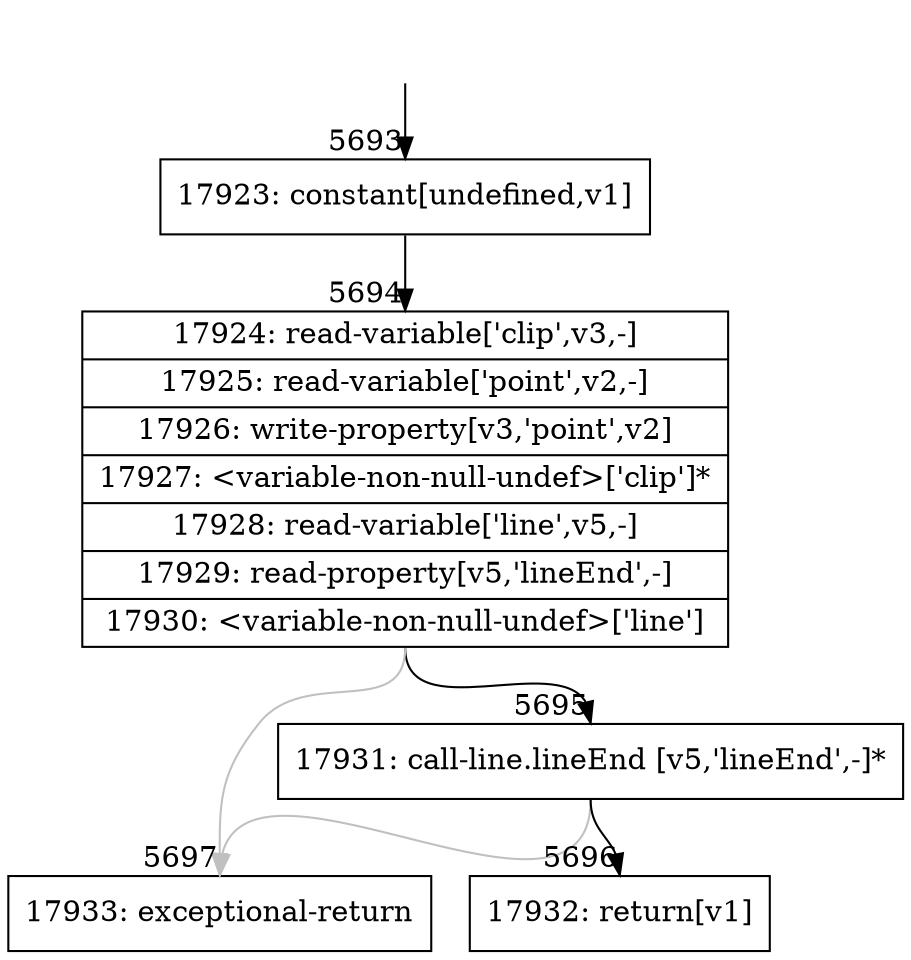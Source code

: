 digraph {
rankdir="TD"
BB_entry540[shape=none,label=""];
BB_entry540 -> BB5693 [tailport=s, headport=n, headlabel="    5693"]
BB5693 [shape=record label="{17923: constant[undefined,v1]}" ] 
BB5693 -> BB5694 [tailport=s, headport=n, headlabel="      5694"]
BB5694 [shape=record label="{17924: read-variable['clip',v3,-]|17925: read-variable['point',v2,-]|17926: write-property[v3,'point',v2]|17927: \<variable-non-null-undef\>['clip']*|17928: read-variable['line',v5,-]|17929: read-property[v5,'lineEnd',-]|17930: \<variable-non-null-undef\>['line']}" ] 
BB5694 -> BB5695 [tailport=s, headport=n, headlabel="      5695"]
BB5694 -> BB5697 [tailport=s, headport=n, color=gray, headlabel="      5697"]
BB5695 [shape=record label="{17931: call-line.lineEnd [v5,'lineEnd',-]*}" ] 
BB5695 -> BB5696 [tailport=s, headport=n, headlabel="      5696"]
BB5695 -> BB5697 [tailport=s, headport=n, color=gray]
BB5696 [shape=record label="{17932: return[v1]}" ] 
BB5697 [shape=record label="{17933: exceptional-return}" ] 
//#$~ 3362
}
